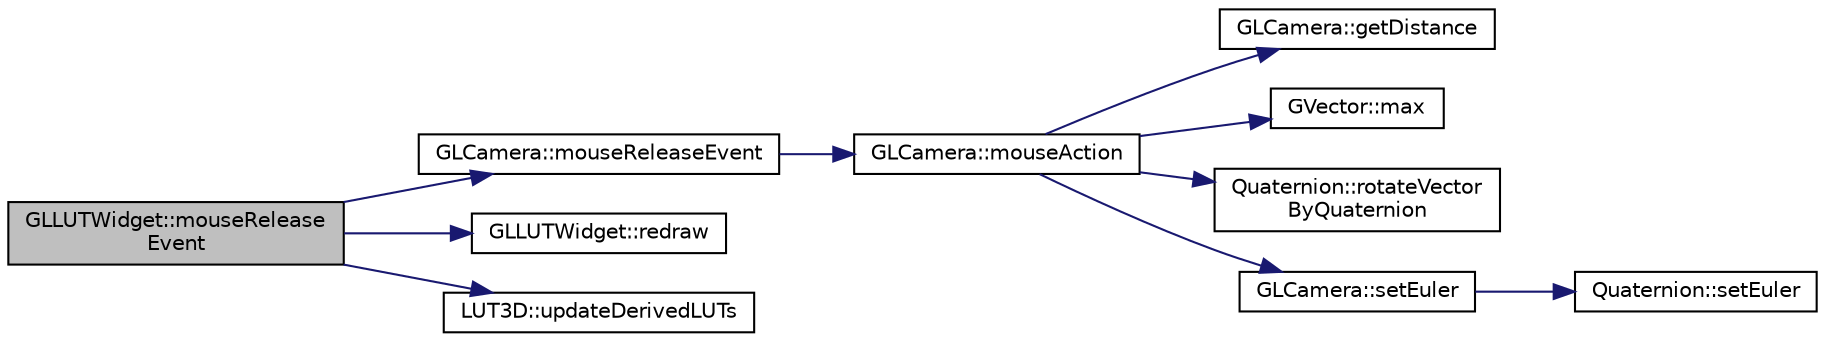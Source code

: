 digraph "GLLUTWidget::mouseReleaseEvent"
{
 // INTERACTIVE_SVG=YES
  edge [fontname="Helvetica",fontsize="10",labelfontname="Helvetica",labelfontsize="10"];
  node [fontname="Helvetica",fontsize="10",shape=record];
  rankdir="LR";
  Node1 [label="GLLUTWidget::mouseRelease\lEvent",height=0.2,width=0.4,color="black", fillcolor="grey75", style="filled", fontcolor="black"];
  Node1 -> Node2 [color="midnightblue",fontsize="10",style="solid",fontname="Helvetica"];
  Node2 [label="GLCamera::mouseReleaseEvent",height=0.2,width=0.4,color="black", fillcolor="white", style="filled",URL="$da/d43/class_g_l_camera.html#adfd6dab7aeac6fc78294994f097bca21"];
  Node2 -> Node3 [color="midnightblue",fontsize="10",style="solid",fontname="Helvetica"];
  Node3 [label="GLCamera::mouseAction",height=0.2,width=0.4,color="black", fillcolor="white", style="filled",URL="$da/d43/class_g_l_camera.html#a8b515ebf74f1521716a77ff6bdc141d6"];
  Node3 -> Node4 [color="midnightblue",fontsize="10",style="solid",fontname="Helvetica"];
  Node4 [label="GLCamera::getDistance",height=0.2,width=0.4,color="black", fillcolor="white", style="filled",URL="$da/d43/class_g_l_camera.html#ae3f8c9c7ef1674e89df41faa14b538c9"];
  Node3 -> Node5 [color="midnightblue",fontsize="10",style="solid",fontname="Helvetica"];
  Node5 [label="GVector::max",height=0.2,width=0.4,color="black", fillcolor="white", style="filled",URL="$d5/da9/namespace_g_vector.html#a1223529a5f19606fa1f0bb39404a9ec3"];
  Node3 -> Node6 [color="midnightblue",fontsize="10",style="solid",fontname="Helvetica"];
  Node6 [label="Quaternion::rotateVector\lByQuaternion",height=0.2,width=0.4,color="black", fillcolor="white", style="filled",URL="$dc/de3/class_quaternion.html#ad8066194132551d2c8e8a71096b0d1db"];
  Node3 -> Node7 [color="midnightblue",fontsize="10",style="solid",fontname="Helvetica"];
  Node7 [label="GLCamera::setEuler",height=0.2,width=0.4,color="black", fillcolor="white", style="filled",URL="$da/d43/class_g_l_camera.html#ac4126632f52eeaa7d3df8f69d4f2daf7"];
  Node7 -> Node8 [color="midnightblue",fontsize="10",style="solid",fontname="Helvetica"];
  Node8 [label="Quaternion::setEuler",height=0.2,width=0.4,color="black", fillcolor="white", style="filled",URL="$dc/de3/class_quaternion.html#a4d02d6e6497a0d8c8c72c8733c52ed33"];
  Node1 -> Node9 [color="midnightblue",fontsize="10",style="solid",fontname="Helvetica"];
  Node9 [label="GLLUTWidget::redraw",height=0.2,width=0.4,color="black", fillcolor="white", style="filled",URL="$db/dc5/class_g_l_l_u_t_widget.html#ac13c87adcd27fef6fc038a026f9e6a9b"];
  Node1 -> Node10 [color="midnightblue",fontsize="10",style="solid",fontname="Helvetica"];
  Node10 [label="LUT3D::updateDerivedLUTs",height=0.2,width=0.4,color="black", fillcolor="white", style="filled",URL="$d7/d15/class_l_u_t3_d.html#a6c06d455a74e80fa96c0d6568d8828de"];
}
